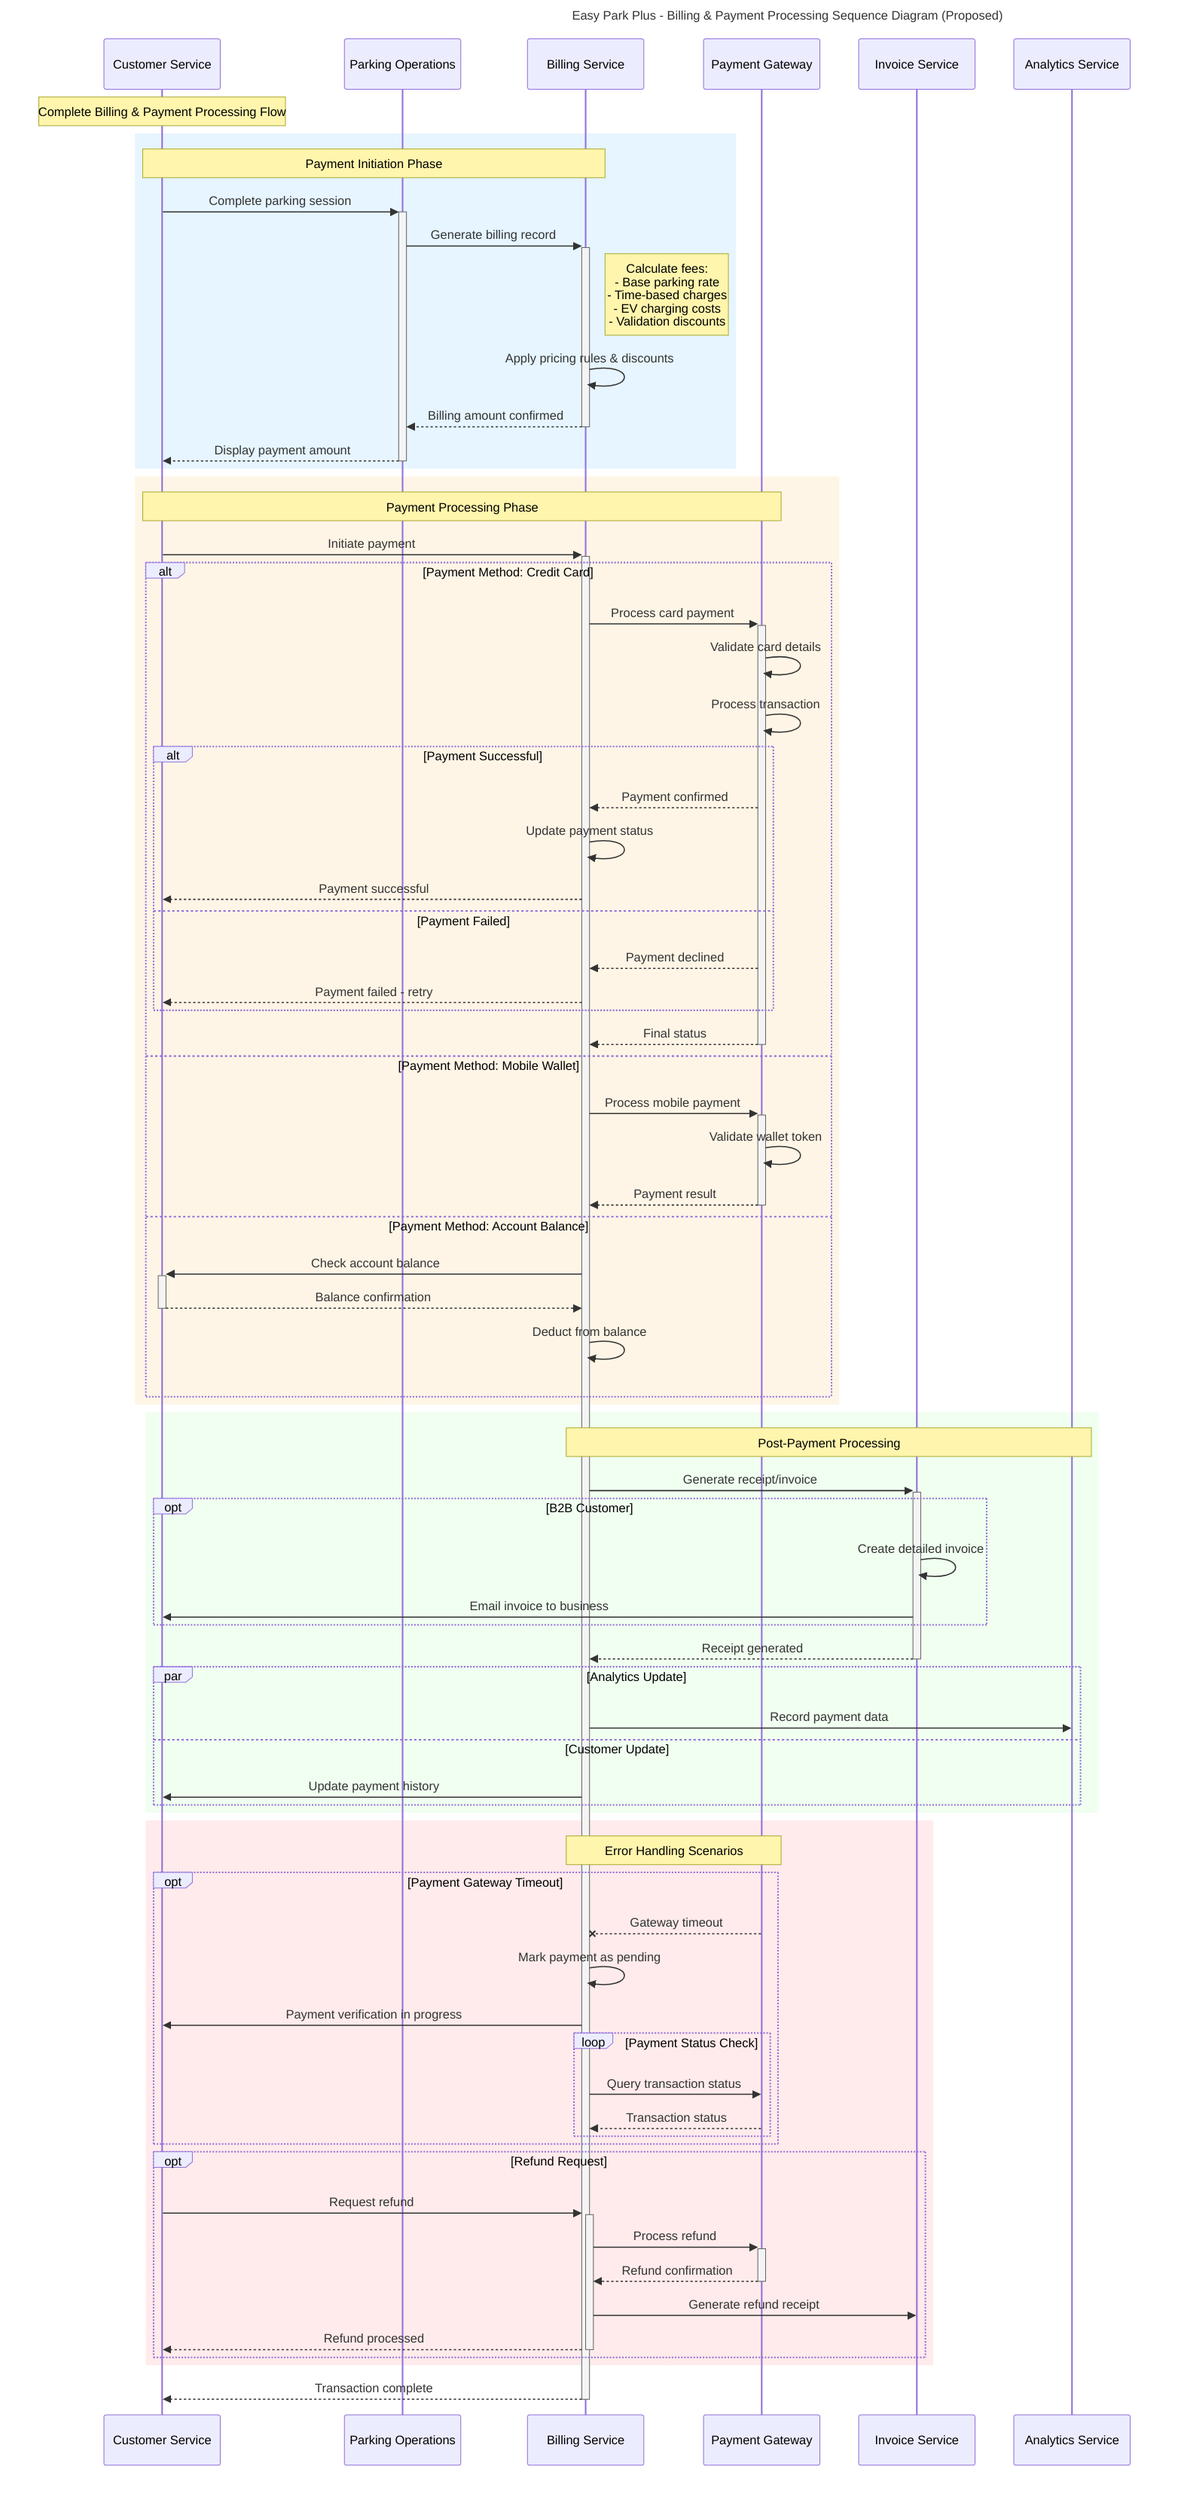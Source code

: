 ---
title: Easy Park Plus - Billing & Payment Processing Sequence Diagram (Proposed)
---

sequenceDiagram
    participant Customer
    participant ParkingOps as Parking Operations
    participant Billing as Billing Service
    participant PaymentGW as Payment Gateway
    participant Invoice as Invoice Service
    participant Analytics as Analytics Service
    participant Customer as Customer Service
    
    Note over Customer, Customer: Complete Billing & Payment Processing Flow

    %% Payment Initiation
    rect rgb(230, 245, 255)
    Note over Customer, Billing: Payment Initiation Phase
    Customer->>+ParkingOps: Complete parking session
    ParkingOps->>+Billing: Generate billing record
    Note right of Billing: Calculate fees:<br/>- Base parking rate<br/>- Time-based charges<br/>- EV charging costs<br/>- Validation discounts
    Billing->>Billing: Apply pricing rules & discounts
    Billing-->>-ParkingOps: Billing amount confirmed
    ParkingOps-->>-Customer: Display payment amount
    end

    %% Payment Processing
    rect rgb(255, 245, 230)
    Note over Customer, PaymentGW: Payment Processing Phase
    Customer->>+Billing: Initiate payment
    
    alt Payment Method: Credit Card
        Billing->>+PaymentGW: Process card payment
        PaymentGW->>PaymentGW: Validate card details
        PaymentGW->>PaymentGW: Process transaction
        alt Payment Successful
            PaymentGW-->>Billing: Payment confirmed
            Billing->>Billing: Update payment status
            Billing-->>Customer: Payment successful
        else Payment Failed
            PaymentGW-->>Billing: Payment declined
            Billing-->>Customer: Payment failed - retry
        end
        PaymentGW-->>-Billing: Final status
        
    else Payment Method: Mobile Wallet
        Billing->>+PaymentGW: Process mobile payment
        PaymentGW->>PaymentGW: Validate wallet token
        PaymentGW-->>-Billing: Payment result
        
    else Payment Method: Account Balance
        Billing->>+Customer: Check account balance
        Customer-->>-Billing: Balance confirmation
        Billing->>Billing: Deduct from balance
    end
    end

    %% Post-Payment Processing
    rect rgb(240, 255, 240)
    Note over Billing, Analytics: Post-Payment Processing
    Billing->>+Invoice: Generate receipt/invoice
    
    opt B2B Customer
        Invoice->>Invoice: Create detailed invoice
        Invoice->>Customer: Email invoice to business
    end
    
    Invoice-->>-Billing: Receipt generated
    
    par Analytics Update
        Billing->>Analytics: Record payment data
    and Customer Update
        Billing->>Customer: Update payment history
    end
    end

    %% Error Handling & Recovery
    rect rgb(255, 235, 235)
    Note over Billing, PaymentGW: Error Handling Scenarios
    opt Payment Gateway Timeout
        PaymentGW--xBilling: Gateway timeout
        Billing->>Billing: Mark payment as pending
        Billing->>Customer: Payment verification in progress
        
        loop Payment Status Check
            Billing->>PaymentGW: Query transaction status
            PaymentGW-->>Billing: Transaction status
        end
    end
    
    opt Refund Request
        Customer->>+Billing: Request refund
        Billing->>+PaymentGW: Process refund
        PaymentGW-->>-Billing: Refund confirmation
        Billing->>Invoice: Generate refund receipt
        Billing-->>-Customer: Refund processed
    end
    end

    Billing-->>-Customer: Transaction complete